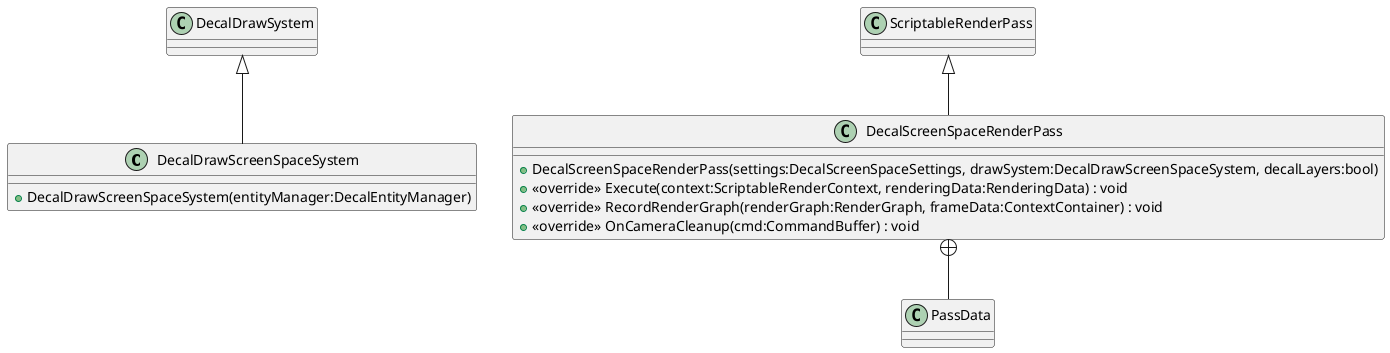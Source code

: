 @startuml
class DecalDrawScreenSpaceSystem {
    + DecalDrawScreenSpaceSystem(entityManager:DecalEntityManager)
}
class DecalScreenSpaceRenderPass {
    + DecalScreenSpaceRenderPass(settings:DecalScreenSpaceSettings, drawSystem:DecalDrawScreenSpaceSystem, decalLayers:bool)
    + <<override>> Execute(context:ScriptableRenderContext, renderingData:RenderingData) : void
    + <<override>> RecordRenderGraph(renderGraph:RenderGraph, frameData:ContextContainer) : void
    + <<override>> OnCameraCleanup(cmd:CommandBuffer) : void
}
class PassData {
}
DecalDrawSystem <|-- DecalDrawScreenSpaceSystem
ScriptableRenderPass <|-- DecalScreenSpaceRenderPass
DecalScreenSpaceRenderPass +-- PassData
@enduml
